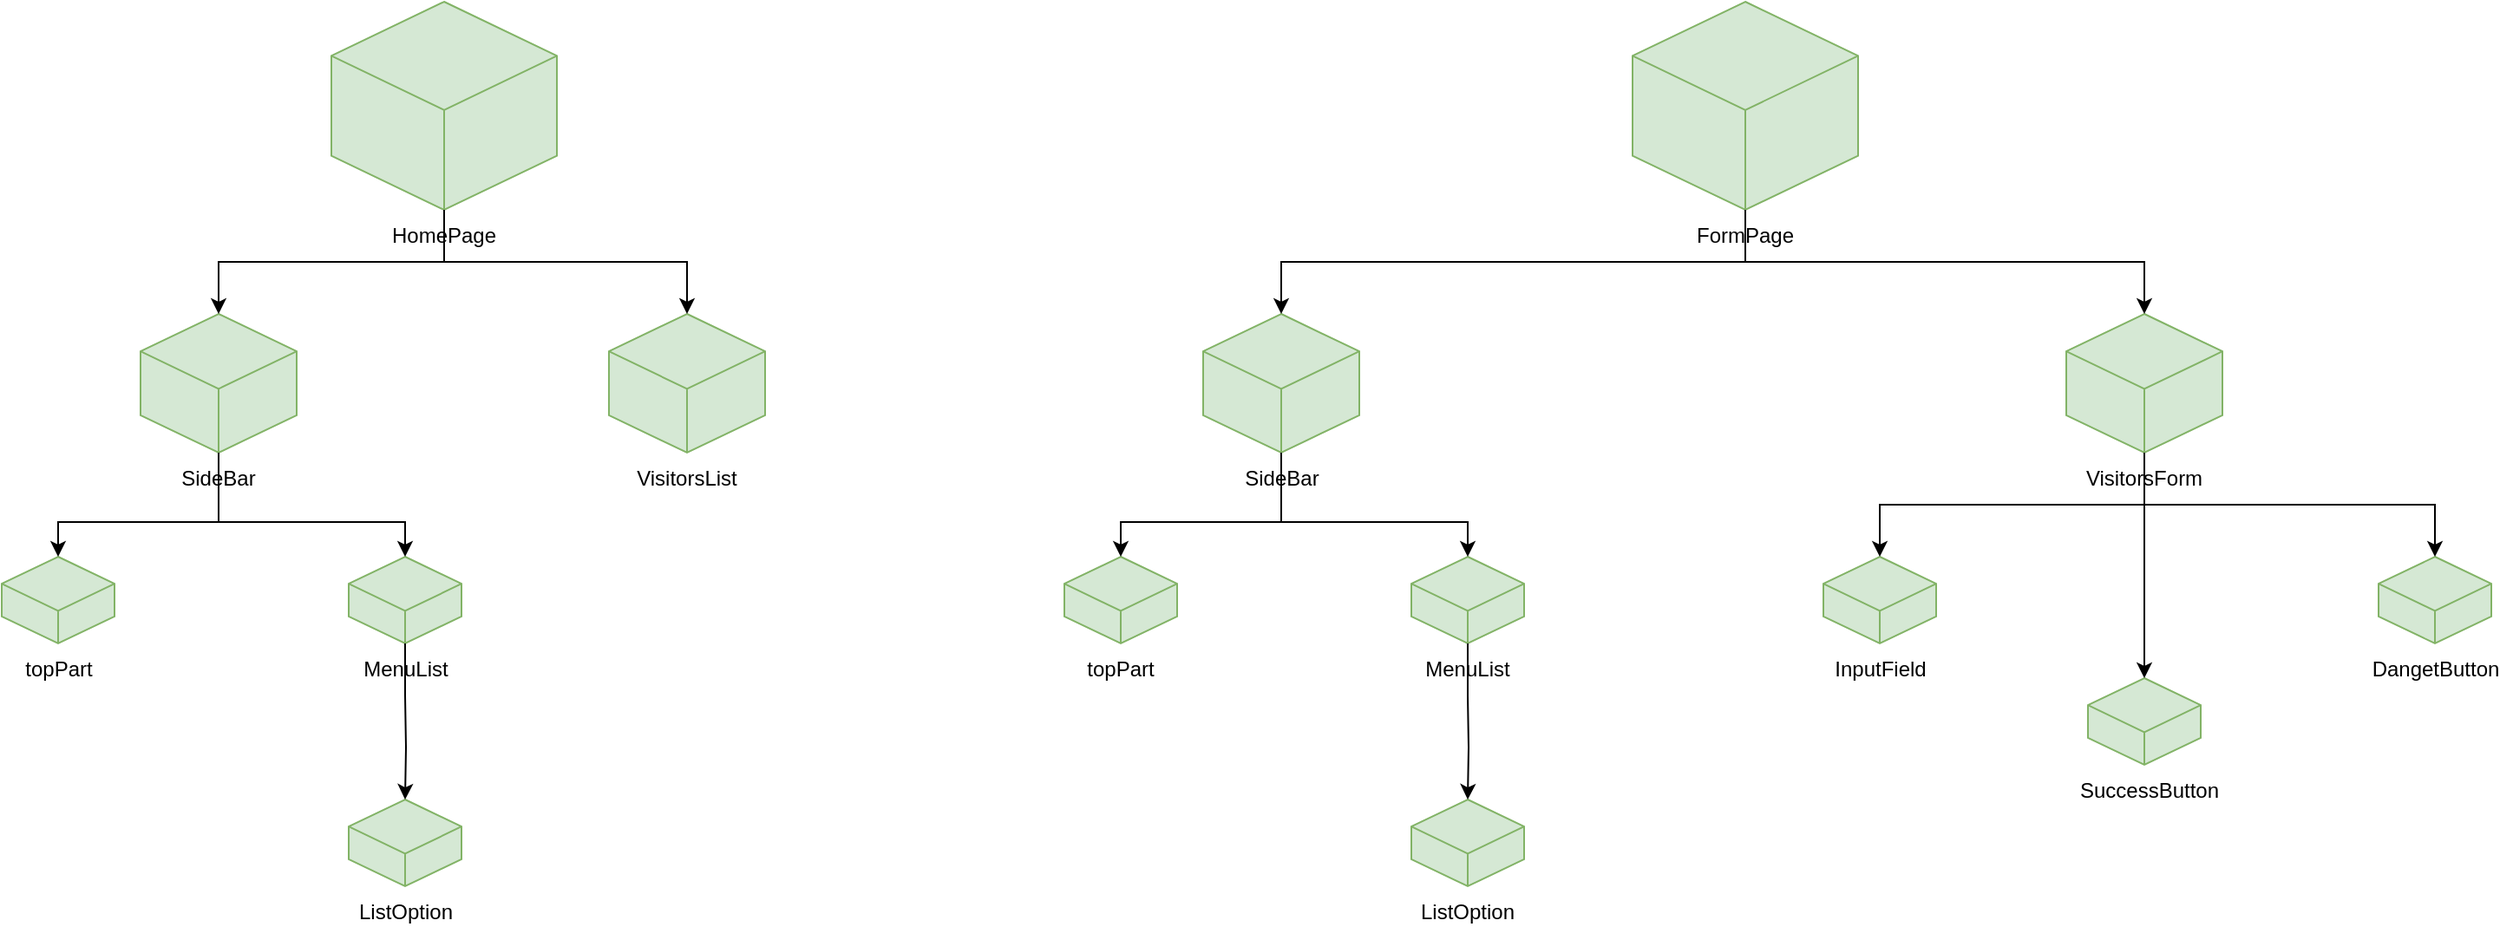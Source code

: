 <mxfile version="24.1.0" type="device">
  <diagram name="Страница — 1" id="WWOGlJQMguaMZwfbYroD">
    <mxGraphModel dx="1582" dy="414" grid="1" gridSize="10" guides="1" tooltips="1" connect="1" arrows="1" fold="1" page="1" pageScale="1" pageWidth="827" pageHeight="1169" math="0" shadow="0">
      <root>
        <mxCell id="0" />
        <mxCell id="1" parent="0" />
        <mxCell id="AWL5AKUG_Zsar7GmcSUu-3" value="" style="html=1;whiteSpace=wrap;shape=isoCube2;backgroundOutline=1;isoAngle=15;fillColor=#d5e8d4;strokeColor=#82b366;" vertex="1" parent="1">
          <mxGeometry x="180" y="50" width="130" height="120" as="geometry" />
        </mxCell>
        <mxCell id="AWL5AKUG_Zsar7GmcSUu-4" value="HomePage" style="text;html=1;align=center;verticalAlign=middle;whiteSpace=wrap;rounded=0;" vertex="1" parent="1">
          <mxGeometry x="215" y="170" width="60" height="30" as="geometry" />
        </mxCell>
        <mxCell id="AWL5AKUG_Zsar7GmcSUu-5" value="" style="html=1;whiteSpace=wrap;shape=isoCube2;backgroundOutline=1;isoAngle=15;fillColor=#d5e8d4;strokeColor=#82b366;" vertex="1" parent="1">
          <mxGeometry x="70" y="230" width="90" height="80" as="geometry" />
        </mxCell>
        <mxCell id="AWL5AKUG_Zsar7GmcSUu-6" value="" style="html=1;whiteSpace=wrap;shape=isoCube2;backgroundOutline=1;isoAngle=15;fillColor=#d5e8d4;strokeColor=#82b366;" vertex="1" parent="1">
          <mxGeometry x="340" y="230" width="90" height="80" as="geometry" />
        </mxCell>
        <mxCell id="AWL5AKUG_Zsar7GmcSUu-7" value="SideBar" style="text;html=1;align=center;verticalAlign=middle;whiteSpace=wrap;rounded=0;" vertex="1" parent="1">
          <mxGeometry x="85" y="310" width="60" height="30" as="geometry" />
        </mxCell>
        <mxCell id="AWL5AKUG_Zsar7GmcSUu-8" value="VisitorsList" style="text;html=1;align=center;verticalAlign=middle;whiteSpace=wrap;rounded=0;" vertex="1" parent="1">
          <mxGeometry x="355" y="310" width="60" height="30" as="geometry" />
        </mxCell>
        <mxCell id="AWL5AKUG_Zsar7GmcSUu-9" value="" style="html=1;whiteSpace=wrap;shape=isoCube2;backgroundOutline=1;isoAngle=15;fillColor=#d5e8d4;strokeColor=#82b366;" vertex="1" parent="1">
          <mxGeometry x="190" y="510" width="65" height="50" as="geometry" />
        </mxCell>
        <mxCell id="AWL5AKUG_Zsar7GmcSUu-10" value="" style="html=1;whiteSpace=wrap;shape=isoCube2;backgroundOutline=1;isoAngle=15;fillColor=#d5e8d4;strokeColor=#82b366;" vertex="1" parent="1">
          <mxGeometry x="-10" y="370" width="65" height="50" as="geometry" />
        </mxCell>
        <mxCell id="AWL5AKUG_Zsar7GmcSUu-11" value="" style="html=1;whiteSpace=wrap;shape=isoCube2;backgroundOutline=1;isoAngle=15;fillColor=#d5e8d4;strokeColor=#82b366;" vertex="1" parent="1">
          <mxGeometry x="190" y="370" width="65" height="50" as="geometry" />
        </mxCell>
        <mxCell id="AWL5AKUG_Zsar7GmcSUu-12" value="ListOption" style="text;html=1;align=center;verticalAlign=middle;whiteSpace=wrap;rounded=0;" vertex="1" parent="1">
          <mxGeometry x="192.5" y="560" width="60" height="30" as="geometry" />
        </mxCell>
        <mxCell id="AWL5AKUG_Zsar7GmcSUu-13" value="topPart" style="text;html=1;align=center;verticalAlign=middle;whiteSpace=wrap;rounded=0;" vertex="1" parent="1">
          <mxGeometry x="-7.5" y="420" width="60" height="30" as="geometry" />
        </mxCell>
        <mxCell id="AWL5AKUG_Zsar7GmcSUu-14" value="MenuList" style="text;html=1;align=center;verticalAlign=middle;whiteSpace=wrap;rounded=0;" vertex="1" parent="1">
          <mxGeometry x="192.5" y="420" width="60" height="30" as="geometry" />
        </mxCell>
        <mxCell id="AWL5AKUG_Zsar7GmcSUu-15" style="edgeStyle=orthogonalEdgeStyle;rounded=0;orthogonalLoop=1;jettySize=auto;html=1;exitX=0.5;exitY=1;exitDx=0;exitDy=0;exitPerimeter=0;entryX=0.5;entryY=0;entryDx=0;entryDy=0;entryPerimeter=0;" edge="1" parent="1" source="AWL5AKUG_Zsar7GmcSUu-3" target="AWL5AKUG_Zsar7GmcSUu-5">
          <mxGeometry relative="1" as="geometry" />
        </mxCell>
        <mxCell id="AWL5AKUG_Zsar7GmcSUu-16" style="edgeStyle=orthogonalEdgeStyle;rounded=0;orthogonalLoop=1;jettySize=auto;html=1;exitX=0.5;exitY=0;exitDx=0;exitDy=0;entryX=0.5;entryY=0;entryDx=0;entryDy=0;entryPerimeter=0;" edge="1" parent="1" source="AWL5AKUG_Zsar7GmcSUu-4" target="AWL5AKUG_Zsar7GmcSUu-6">
          <mxGeometry relative="1" as="geometry">
            <Array as="points">
              <mxPoint x="245" y="200" />
              <mxPoint x="385" y="200" />
            </Array>
          </mxGeometry>
        </mxCell>
        <mxCell id="AWL5AKUG_Zsar7GmcSUu-17" style="edgeStyle=orthogonalEdgeStyle;rounded=0;orthogonalLoop=1;jettySize=auto;html=1;exitX=0.5;exitY=0;exitDx=0;exitDy=0;entryX=0.5;entryY=0;entryDx=0;entryDy=0;entryPerimeter=0;" edge="1" parent="1" source="AWL5AKUG_Zsar7GmcSUu-7" target="AWL5AKUG_Zsar7GmcSUu-10">
          <mxGeometry relative="1" as="geometry">
            <Array as="points">
              <mxPoint x="115" y="350" />
              <mxPoint x="23" y="350" />
            </Array>
          </mxGeometry>
        </mxCell>
        <mxCell id="AWL5AKUG_Zsar7GmcSUu-18" style="edgeStyle=orthogonalEdgeStyle;rounded=0;orthogonalLoop=1;jettySize=auto;html=1;exitX=0.5;exitY=0;exitDx=0;exitDy=0;entryX=0.5;entryY=0;entryDx=0;entryDy=0;entryPerimeter=0;" edge="1" parent="1" source="AWL5AKUG_Zsar7GmcSUu-7" target="AWL5AKUG_Zsar7GmcSUu-11">
          <mxGeometry relative="1" as="geometry">
            <Array as="points">
              <mxPoint x="115" y="350" />
              <mxPoint x="223" y="350" />
            </Array>
          </mxGeometry>
        </mxCell>
        <mxCell id="AWL5AKUG_Zsar7GmcSUu-19" style="edgeStyle=orthogonalEdgeStyle;rounded=0;orthogonalLoop=1;jettySize=auto;html=1;exitX=0.5;exitY=0;exitDx=0;exitDy=0;entryX=0.5;entryY=0;entryDx=0;entryDy=0;entryPerimeter=0;" edge="1" parent="1" source="AWL5AKUG_Zsar7GmcSUu-14" target="AWL5AKUG_Zsar7GmcSUu-9">
          <mxGeometry relative="1" as="geometry">
            <Array as="points">
              <mxPoint x="223" y="450" />
              <mxPoint x="223" y="450" />
              <mxPoint x="223" y="480" />
              <mxPoint x="223" y="480" />
            </Array>
          </mxGeometry>
        </mxCell>
        <mxCell id="AWL5AKUG_Zsar7GmcSUu-20" value="" style="html=1;whiteSpace=wrap;shape=isoCube2;backgroundOutline=1;isoAngle=15;fillColor=#d5e8d4;strokeColor=#82b366;" vertex="1" parent="1">
          <mxGeometry x="930" y="50" width="130" height="120" as="geometry" />
        </mxCell>
        <mxCell id="AWL5AKUG_Zsar7GmcSUu-21" value="FormPage" style="text;html=1;align=center;verticalAlign=middle;whiteSpace=wrap;rounded=0;" vertex="1" parent="1">
          <mxGeometry x="965" y="170" width="60" height="30" as="geometry" />
        </mxCell>
        <mxCell id="AWL5AKUG_Zsar7GmcSUu-22" value="" style="html=1;whiteSpace=wrap;shape=isoCube2;backgroundOutline=1;isoAngle=15;fillColor=#d5e8d4;strokeColor=#82b366;" vertex="1" parent="1">
          <mxGeometry x="682.5" y="230" width="90" height="80" as="geometry" />
        </mxCell>
        <mxCell id="AWL5AKUG_Zsar7GmcSUu-23" value="SideBar" style="text;html=1;align=center;verticalAlign=middle;whiteSpace=wrap;rounded=0;" vertex="1" parent="1">
          <mxGeometry x="697.5" y="310" width="60" height="30" as="geometry" />
        </mxCell>
        <mxCell id="AWL5AKUG_Zsar7GmcSUu-24" value="" style="html=1;whiteSpace=wrap;shape=isoCube2;backgroundOutline=1;isoAngle=15;fillColor=#d5e8d4;strokeColor=#82b366;" vertex="1" parent="1">
          <mxGeometry x="802.5" y="510" width="65" height="50" as="geometry" />
        </mxCell>
        <mxCell id="AWL5AKUG_Zsar7GmcSUu-25" value="" style="html=1;whiteSpace=wrap;shape=isoCube2;backgroundOutline=1;isoAngle=15;fillColor=#d5e8d4;strokeColor=#82b366;" vertex="1" parent="1">
          <mxGeometry x="602.5" y="370" width="65" height="50" as="geometry" />
        </mxCell>
        <mxCell id="AWL5AKUG_Zsar7GmcSUu-26" value="" style="html=1;whiteSpace=wrap;shape=isoCube2;backgroundOutline=1;isoAngle=15;fillColor=#d5e8d4;strokeColor=#82b366;" vertex="1" parent="1">
          <mxGeometry x="802.5" y="370" width="65" height="50" as="geometry" />
        </mxCell>
        <mxCell id="AWL5AKUG_Zsar7GmcSUu-27" value="ListOption" style="text;html=1;align=center;verticalAlign=middle;whiteSpace=wrap;rounded=0;" vertex="1" parent="1">
          <mxGeometry x="805" y="560" width="60" height="30" as="geometry" />
        </mxCell>
        <mxCell id="AWL5AKUG_Zsar7GmcSUu-28" value="topPart" style="text;html=1;align=center;verticalAlign=middle;whiteSpace=wrap;rounded=0;" vertex="1" parent="1">
          <mxGeometry x="605" y="420" width="60" height="30" as="geometry" />
        </mxCell>
        <mxCell id="AWL5AKUG_Zsar7GmcSUu-29" value="MenuList" style="text;html=1;align=center;verticalAlign=middle;whiteSpace=wrap;rounded=0;" vertex="1" parent="1">
          <mxGeometry x="805" y="420" width="60" height="30" as="geometry" />
        </mxCell>
        <mxCell id="AWL5AKUG_Zsar7GmcSUu-30" style="edgeStyle=orthogonalEdgeStyle;rounded=0;orthogonalLoop=1;jettySize=auto;html=1;exitX=0.5;exitY=0;exitDx=0;exitDy=0;entryX=0.5;entryY=0;entryDx=0;entryDy=0;entryPerimeter=0;" edge="1" parent="1" source="AWL5AKUG_Zsar7GmcSUu-23" target="AWL5AKUG_Zsar7GmcSUu-25">
          <mxGeometry relative="1" as="geometry">
            <Array as="points">
              <mxPoint x="727.5" y="350" />
              <mxPoint x="635.5" y="350" />
            </Array>
          </mxGeometry>
        </mxCell>
        <mxCell id="AWL5AKUG_Zsar7GmcSUu-31" style="edgeStyle=orthogonalEdgeStyle;rounded=0;orthogonalLoop=1;jettySize=auto;html=1;exitX=0.5;exitY=0;exitDx=0;exitDy=0;entryX=0.5;entryY=0;entryDx=0;entryDy=0;entryPerimeter=0;" edge="1" parent="1" source="AWL5AKUG_Zsar7GmcSUu-23" target="AWL5AKUG_Zsar7GmcSUu-26">
          <mxGeometry relative="1" as="geometry">
            <Array as="points">
              <mxPoint x="727.5" y="350" />
              <mxPoint x="835.5" y="350" />
            </Array>
          </mxGeometry>
        </mxCell>
        <mxCell id="AWL5AKUG_Zsar7GmcSUu-32" style="edgeStyle=orthogonalEdgeStyle;rounded=0;orthogonalLoop=1;jettySize=auto;html=1;exitX=0.5;exitY=0;exitDx=0;exitDy=0;entryX=0.5;entryY=0;entryDx=0;entryDy=0;entryPerimeter=0;" edge="1" parent="1" source="AWL5AKUG_Zsar7GmcSUu-29" target="AWL5AKUG_Zsar7GmcSUu-24">
          <mxGeometry relative="1" as="geometry">
            <Array as="points">
              <mxPoint x="835.5" y="450" />
              <mxPoint x="835.5" y="450" />
              <mxPoint x="835.5" y="480" />
              <mxPoint x="835.5" y="480" />
            </Array>
          </mxGeometry>
        </mxCell>
        <mxCell id="AWL5AKUG_Zsar7GmcSUu-33" value="" style="html=1;whiteSpace=wrap;shape=isoCube2;backgroundOutline=1;isoAngle=15;fillColor=#d5e8d4;strokeColor=#82b366;" vertex="1" parent="1">
          <mxGeometry x="1040" y="370" width="65" height="50" as="geometry" />
        </mxCell>
        <mxCell id="AWL5AKUG_Zsar7GmcSUu-34" value="InputField" style="text;html=1;align=center;verticalAlign=middle;whiteSpace=wrap;rounded=0;" vertex="1" parent="1">
          <mxGeometry x="1042.5" y="420" width="60" height="30" as="geometry" />
        </mxCell>
        <mxCell id="AWL5AKUG_Zsar7GmcSUu-35" value="" style="html=1;whiteSpace=wrap;shape=isoCube2;backgroundOutline=1;isoAngle=15;fillColor=#d5e8d4;strokeColor=#82b366;" vertex="1" parent="1">
          <mxGeometry x="1180" y="230" width="90" height="80" as="geometry" />
        </mxCell>
        <mxCell id="AWL5AKUG_Zsar7GmcSUu-36" value="VisitorsForm" style="text;html=1;align=center;verticalAlign=middle;whiteSpace=wrap;rounded=0;" vertex="1" parent="1">
          <mxGeometry x="1195" y="310" width="60" height="30" as="geometry" />
        </mxCell>
        <mxCell id="AWL5AKUG_Zsar7GmcSUu-37" value="" style="html=1;whiteSpace=wrap;shape=isoCube2;backgroundOutline=1;isoAngle=15;fillColor=#d5e8d4;strokeColor=#82b366;" vertex="1" parent="1">
          <mxGeometry x="1192.5" y="440" width="65" height="50" as="geometry" />
        </mxCell>
        <mxCell id="AWL5AKUG_Zsar7GmcSUu-38" value="SuccessButton" style="text;html=1;align=center;verticalAlign=middle;whiteSpace=wrap;rounded=0;" vertex="1" parent="1">
          <mxGeometry x="1197.5" y="490" width="60" height="30" as="geometry" />
        </mxCell>
        <mxCell id="AWL5AKUG_Zsar7GmcSUu-39" value="" style="html=1;whiteSpace=wrap;shape=isoCube2;backgroundOutline=1;isoAngle=15;fillColor=#d5e8d4;strokeColor=#82b366;" vertex="1" parent="1">
          <mxGeometry x="1360" y="370" width="65" height="50" as="geometry" />
        </mxCell>
        <mxCell id="AWL5AKUG_Zsar7GmcSUu-40" value="DangetButton" style="text;html=1;align=center;verticalAlign=middle;whiteSpace=wrap;rounded=0;" vertex="1" parent="1">
          <mxGeometry x="1362.5" y="420" width="60" height="30" as="geometry" />
        </mxCell>
        <mxCell id="AWL5AKUG_Zsar7GmcSUu-41" style="edgeStyle=orthogonalEdgeStyle;rounded=0;orthogonalLoop=1;jettySize=auto;html=1;exitX=0.5;exitY=1;exitDx=0;exitDy=0;exitPerimeter=0;entryX=0.5;entryY=0;entryDx=0;entryDy=0;entryPerimeter=0;" edge="1" parent="1" source="AWL5AKUG_Zsar7GmcSUu-35" target="AWL5AKUG_Zsar7GmcSUu-33">
          <mxGeometry relative="1" as="geometry" />
        </mxCell>
        <mxCell id="AWL5AKUG_Zsar7GmcSUu-42" style="edgeStyle=orthogonalEdgeStyle;rounded=0;orthogonalLoop=1;jettySize=auto;html=1;exitX=0.5;exitY=0;exitDx=0;exitDy=0;entryX=0.5;entryY=0;entryDx=0;entryDy=0;entryPerimeter=0;" edge="1" parent="1" source="AWL5AKUG_Zsar7GmcSUu-36" target="AWL5AKUG_Zsar7GmcSUu-37">
          <mxGeometry relative="1" as="geometry">
            <Array as="points">
              <mxPoint x="1225" y="420" />
              <mxPoint x="1225" y="420" />
            </Array>
          </mxGeometry>
        </mxCell>
        <mxCell id="AWL5AKUG_Zsar7GmcSUu-43" style="edgeStyle=orthogonalEdgeStyle;rounded=0;orthogonalLoop=1;jettySize=auto;html=1;exitX=0.5;exitY=0;exitDx=0;exitDy=0;entryX=0.5;entryY=0;entryDx=0;entryDy=0;entryPerimeter=0;" edge="1" parent="1" source="AWL5AKUG_Zsar7GmcSUu-36" target="AWL5AKUG_Zsar7GmcSUu-39">
          <mxGeometry relative="1" as="geometry">
            <Array as="points">
              <mxPoint x="1225" y="340" />
              <mxPoint x="1393" y="340" />
            </Array>
          </mxGeometry>
        </mxCell>
        <mxCell id="AWL5AKUG_Zsar7GmcSUu-44" style="edgeStyle=orthogonalEdgeStyle;rounded=0;orthogonalLoop=1;jettySize=auto;html=1;exitX=0.5;exitY=1;exitDx=0;exitDy=0;exitPerimeter=0;entryX=0.5;entryY=0;entryDx=0;entryDy=0;entryPerimeter=0;" edge="1" parent="1" source="AWL5AKUG_Zsar7GmcSUu-20" target="AWL5AKUG_Zsar7GmcSUu-22">
          <mxGeometry relative="1" as="geometry" />
        </mxCell>
        <mxCell id="AWL5AKUG_Zsar7GmcSUu-45" style="edgeStyle=orthogonalEdgeStyle;rounded=0;orthogonalLoop=1;jettySize=auto;html=1;exitX=0.5;exitY=0;exitDx=0;exitDy=0;entryX=0.5;entryY=0;entryDx=0;entryDy=0;entryPerimeter=0;" edge="1" parent="1" source="AWL5AKUG_Zsar7GmcSUu-21" target="AWL5AKUG_Zsar7GmcSUu-35">
          <mxGeometry relative="1" as="geometry">
            <Array as="points">
              <mxPoint x="995" y="200" />
              <mxPoint x="1225" y="200" />
            </Array>
          </mxGeometry>
        </mxCell>
      </root>
    </mxGraphModel>
  </diagram>
</mxfile>

